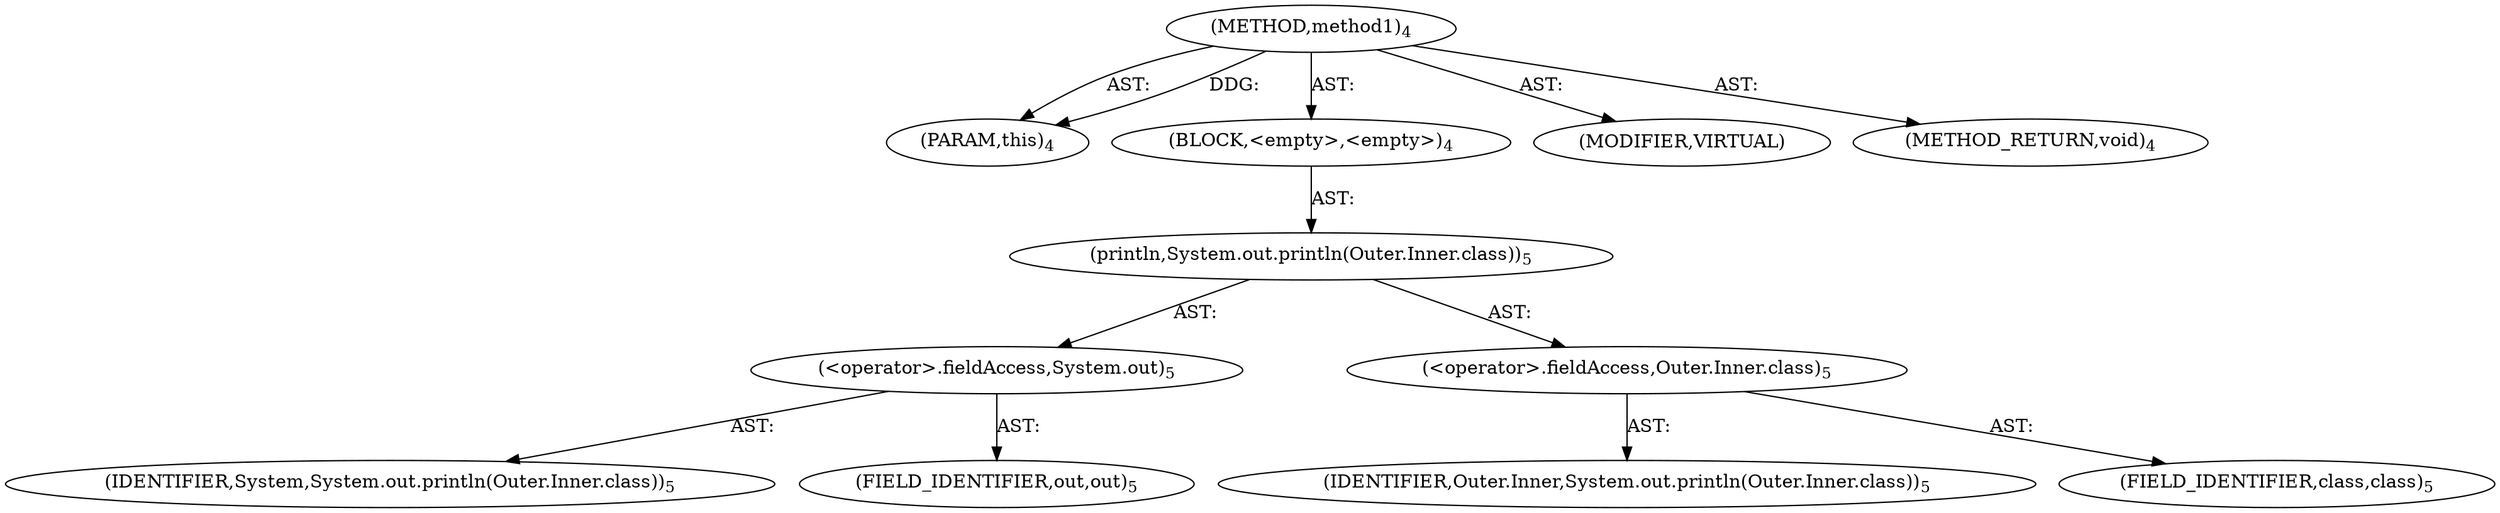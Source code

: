 digraph "method1" {  
"111669149696" [label = <(METHOD,method1)<SUB>4</SUB>> ]
"115964116992" [label = <(PARAM,this)<SUB>4</SUB>> ]
"25769803776" [label = <(BLOCK,&lt;empty&gt;,&lt;empty&gt;)<SUB>4</SUB>> ]
"30064771072" [label = <(println,System.out.println(Outer.Inner.class))<SUB>5</SUB>> ]
"30064771073" [label = <(&lt;operator&gt;.fieldAccess,System.out)<SUB>5</SUB>> ]
"68719476736" [label = <(IDENTIFIER,System,System.out.println(Outer.Inner.class))<SUB>5</SUB>> ]
"55834574848" [label = <(FIELD_IDENTIFIER,out,out)<SUB>5</SUB>> ]
"30064771074" [label = <(&lt;operator&gt;.fieldAccess,Outer.Inner.class)<SUB>5</SUB>> ]
"68719476737" [label = <(IDENTIFIER,Outer.Inner,System.out.println(Outer.Inner.class))<SUB>5</SUB>> ]
"55834574849" [label = <(FIELD_IDENTIFIER,class,class)<SUB>5</SUB>> ]
"133143986176" [label = <(MODIFIER,VIRTUAL)> ]
"128849018880" [label = <(METHOD_RETURN,void)<SUB>4</SUB>> ]
  "111669149696" -> "115964116992"  [ label = "AST: "] 
  "111669149696" -> "25769803776"  [ label = "AST: "] 
  "111669149696" -> "133143986176"  [ label = "AST: "] 
  "111669149696" -> "128849018880"  [ label = "AST: "] 
  "25769803776" -> "30064771072"  [ label = "AST: "] 
  "30064771072" -> "30064771073"  [ label = "AST: "] 
  "30064771072" -> "30064771074"  [ label = "AST: "] 
  "30064771073" -> "68719476736"  [ label = "AST: "] 
  "30064771073" -> "55834574848"  [ label = "AST: "] 
  "30064771074" -> "68719476737"  [ label = "AST: "] 
  "30064771074" -> "55834574849"  [ label = "AST: "] 
  "111669149696" -> "115964116992"  [ label = "DDG: "] 
}
